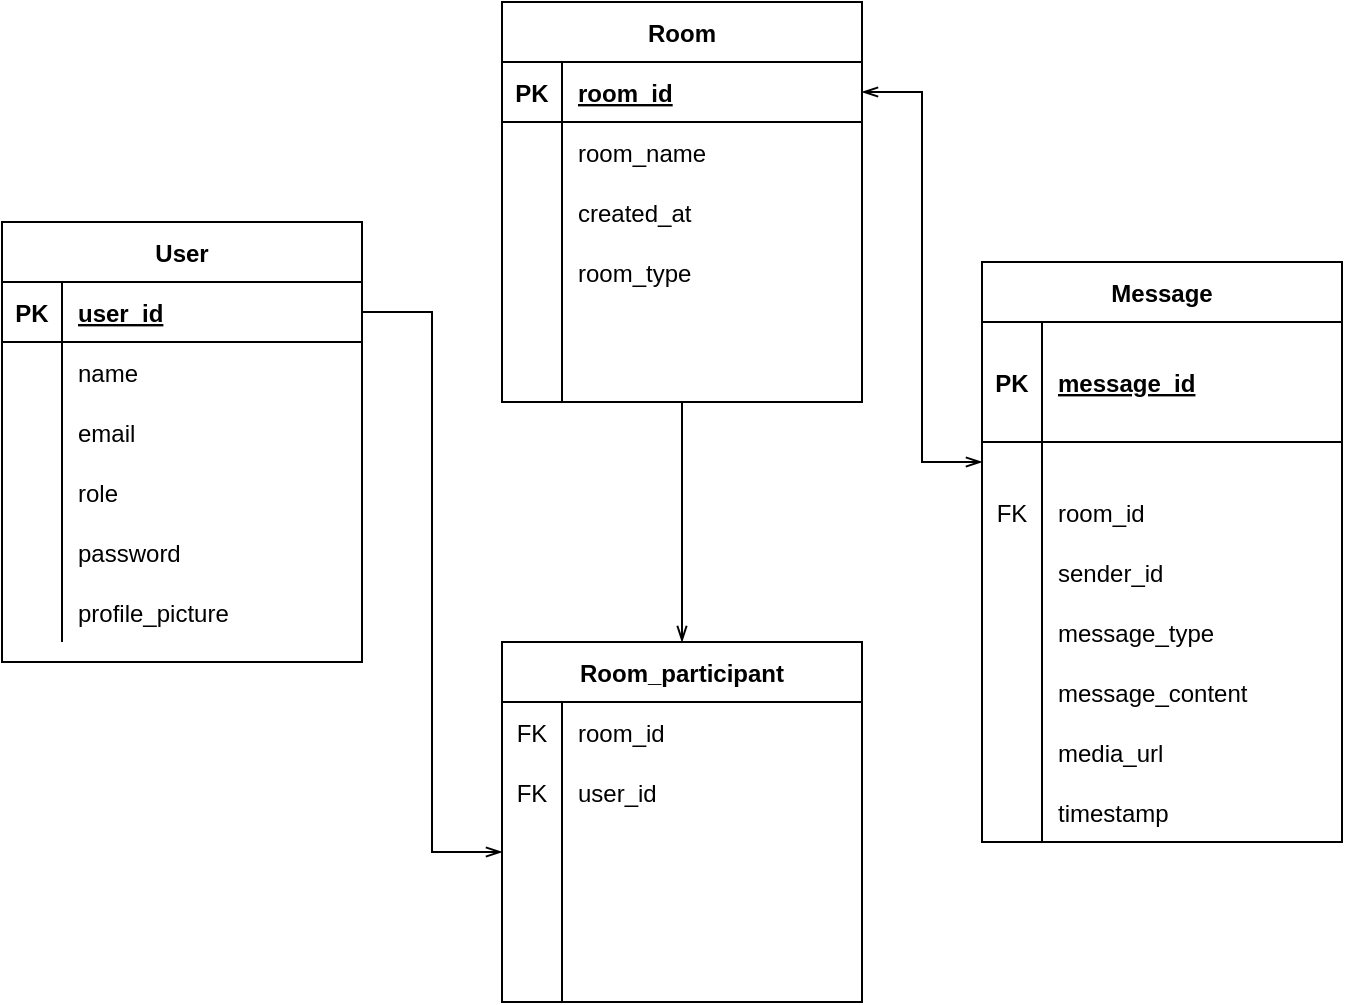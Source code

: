 <mxfile version="13.9.9" type="device"><diagram id="R2lEEEUBdFMjLlhIrx00" name="Page-1"><mxGraphModel dx="1108" dy="510" grid="1" gridSize="10" guides="1" tooltips="1" connect="1" arrows="1" fold="1" page="1" pageScale="1" pageWidth="850" pageHeight="1100" math="0" shadow="0" extFonts="Permanent Marker^https://fonts.googleapis.com/css?family=Permanent+Marker"><root><mxCell id="0"/><mxCell id="1" parent="0"/><mxCell id="KGHIGpcKsWiMoojs8dE8-1" value="User" style="shape=table;startSize=30;container=1;collapsible=1;childLayout=tableLayout;fixedRows=1;rowLines=0;fontStyle=1;align=center;resizeLast=1;" vertex="1" parent="1"><mxGeometry x="140" y="140" width="180" height="220" as="geometry"/></mxCell><mxCell id="KGHIGpcKsWiMoojs8dE8-2" value="" style="shape=partialRectangle;collapsible=0;dropTarget=0;pointerEvents=0;fillColor=none;top=0;left=0;bottom=1;right=0;points=[[0,0.5],[1,0.5]];portConstraint=eastwest;" vertex="1" parent="KGHIGpcKsWiMoojs8dE8-1"><mxGeometry y="30" width="180" height="30" as="geometry"/></mxCell><mxCell id="KGHIGpcKsWiMoojs8dE8-3" value="PK" style="shape=partialRectangle;connectable=0;fillColor=none;top=0;left=0;bottom=0;right=0;fontStyle=1;overflow=hidden;" vertex="1" parent="KGHIGpcKsWiMoojs8dE8-2"><mxGeometry width="30" height="30" as="geometry"/></mxCell><mxCell id="KGHIGpcKsWiMoojs8dE8-4" value="user_id" style="shape=partialRectangle;connectable=0;fillColor=none;top=0;left=0;bottom=0;right=0;align=left;spacingLeft=6;fontStyle=5;overflow=hidden;" vertex="1" parent="KGHIGpcKsWiMoojs8dE8-2"><mxGeometry x="30" width="150" height="30" as="geometry"/></mxCell><mxCell id="KGHIGpcKsWiMoojs8dE8-5" value="" style="shape=partialRectangle;collapsible=0;dropTarget=0;pointerEvents=0;fillColor=none;top=0;left=0;bottom=0;right=0;points=[[0,0.5],[1,0.5]];portConstraint=eastwest;" vertex="1" parent="KGHIGpcKsWiMoojs8dE8-1"><mxGeometry y="60" width="180" height="30" as="geometry"/></mxCell><mxCell id="KGHIGpcKsWiMoojs8dE8-6" value="" style="shape=partialRectangle;connectable=0;fillColor=none;top=0;left=0;bottom=0;right=0;editable=1;overflow=hidden;" vertex="1" parent="KGHIGpcKsWiMoojs8dE8-5"><mxGeometry width="30" height="30" as="geometry"/></mxCell><mxCell id="KGHIGpcKsWiMoojs8dE8-7" value="name" style="shape=partialRectangle;connectable=0;fillColor=none;top=0;left=0;bottom=0;right=0;align=left;spacingLeft=6;overflow=hidden;" vertex="1" parent="KGHIGpcKsWiMoojs8dE8-5"><mxGeometry x="30" width="150" height="30" as="geometry"/></mxCell><mxCell id="KGHIGpcKsWiMoojs8dE8-8" value="" style="shape=partialRectangle;collapsible=0;dropTarget=0;pointerEvents=0;fillColor=none;top=0;left=0;bottom=0;right=0;points=[[0,0.5],[1,0.5]];portConstraint=eastwest;" vertex="1" parent="KGHIGpcKsWiMoojs8dE8-1"><mxGeometry y="90" width="180" height="30" as="geometry"/></mxCell><mxCell id="KGHIGpcKsWiMoojs8dE8-9" value="" style="shape=partialRectangle;connectable=0;fillColor=none;top=0;left=0;bottom=0;right=0;editable=1;overflow=hidden;" vertex="1" parent="KGHIGpcKsWiMoojs8dE8-8"><mxGeometry width="30" height="30" as="geometry"/></mxCell><mxCell id="KGHIGpcKsWiMoojs8dE8-10" value="email" style="shape=partialRectangle;connectable=0;fillColor=none;top=0;left=0;bottom=0;right=0;align=left;spacingLeft=6;overflow=hidden;" vertex="1" parent="KGHIGpcKsWiMoojs8dE8-8"><mxGeometry x="30" width="150" height="30" as="geometry"/></mxCell><mxCell id="KGHIGpcKsWiMoojs8dE8-11" value="" style="shape=partialRectangle;collapsible=0;dropTarget=0;pointerEvents=0;fillColor=none;top=0;left=0;bottom=0;right=0;points=[[0,0.5],[1,0.5]];portConstraint=eastwest;" vertex="1" parent="KGHIGpcKsWiMoojs8dE8-1"><mxGeometry y="120" width="180" height="30" as="geometry"/></mxCell><mxCell id="KGHIGpcKsWiMoojs8dE8-12" value="" style="shape=partialRectangle;connectable=0;fillColor=none;top=0;left=0;bottom=0;right=0;editable=1;overflow=hidden;" vertex="1" parent="KGHIGpcKsWiMoojs8dE8-11"><mxGeometry width="30" height="30" as="geometry"/></mxCell><mxCell id="KGHIGpcKsWiMoojs8dE8-13" value="role" style="shape=partialRectangle;connectable=0;fillColor=none;top=0;left=0;bottom=0;right=0;align=left;spacingLeft=6;overflow=hidden;" vertex="1" parent="KGHIGpcKsWiMoojs8dE8-11"><mxGeometry x="30" width="150" height="30" as="geometry"/></mxCell><mxCell id="KGHIGpcKsWiMoojs8dE8-82" value="" style="shape=partialRectangle;collapsible=0;dropTarget=0;pointerEvents=0;fillColor=none;top=0;left=0;bottom=0;right=0;points=[[0,0.5],[1,0.5]];portConstraint=eastwest;" vertex="1" parent="KGHIGpcKsWiMoojs8dE8-1"><mxGeometry y="150" width="180" height="30" as="geometry"/></mxCell><mxCell id="KGHIGpcKsWiMoojs8dE8-83" value="" style="shape=partialRectangle;connectable=0;fillColor=none;top=0;left=0;bottom=0;right=0;editable=1;overflow=hidden;" vertex="1" parent="KGHIGpcKsWiMoojs8dE8-82"><mxGeometry width="30" height="30" as="geometry"/></mxCell><mxCell id="KGHIGpcKsWiMoojs8dE8-84" value="password" style="shape=partialRectangle;connectable=0;fillColor=none;top=0;left=0;bottom=0;right=0;align=left;spacingLeft=6;overflow=hidden;" vertex="1" parent="KGHIGpcKsWiMoojs8dE8-82"><mxGeometry x="30" width="150" height="30" as="geometry"/></mxCell><mxCell id="KGHIGpcKsWiMoojs8dE8-86" value="" style="shape=partialRectangle;collapsible=0;dropTarget=0;pointerEvents=0;fillColor=none;top=0;left=0;bottom=0;right=0;points=[[0,0.5],[1,0.5]];portConstraint=eastwest;" vertex="1" parent="KGHIGpcKsWiMoojs8dE8-1"><mxGeometry y="180" width="180" height="30" as="geometry"/></mxCell><mxCell id="KGHIGpcKsWiMoojs8dE8-87" value="" style="shape=partialRectangle;connectable=0;fillColor=none;top=0;left=0;bottom=0;right=0;editable=1;overflow=hidden;" vertex="1" parent="KGHIGpcKsWiMoojs8dE8-86"><mxGeometry width="30" height="30" as="geometry"/></mxCell><mxCell id="KGHIGpcKsWiMoojs8dE8-88" value="profile_picture" style="shape=partialRectangle;connectable=0;fillColor=none;top=0;left=0;bottom=0;right=0;align=left;spacingLeft=6;overflow=hidden;" vertex="1" parent="KGHIGpcKsWiMoojs8dE8-86"><mxGeometry x="30" width="150" height="30" as="geometry"/></mxCell><mxCell id="KGHIGpcKsWiMoojs8dE8-116" style="edgeStyle=orthogonalEdgeStyle;rounded=0;orthogonalLoop=1;jettySize=auto;html=1;entryX=0.5;entryY=0;entryDx=0;entryDy=0;endArrow=openThin;endFill=0;" edge="1" parent="1" source="KGHIGpcKsWiMoojs8dE8-14" target="KGHIGpcKsWiMoojs8dE8-40"><mxGeometry relative="1" as="geometry"/></mxCell><mxCell id="KGHIGpcKsWiMoojs8dE8-14" value="Room" style="shape=table;startSize=30;container=1;collapsible=1;childLayout=tableLayout;fixedRows=1;rowLines=0;fontStyle=1;align=center;resizeLast=1;" vertex="1" parent="1"><mxGeometry x="390" y="30" width="180" height="200" as="geometry"/></mxCell><mxCell id="KGHIGpcKsWiMoojs8dE8-15" value="" style="shape=partialRectangle;collapsible=0;dropTarget=0;pointerEvents=0;fillColor=none;top=0;left=0;bottom=1;right=0;points=[[0,0.5],[1,0.5]];portConstraint=eastwest;" vertex="1" parent="KGHIGpcKsWiMoojs8dE8-14"><mxGeometry y="30" width="180" height="30" as="geometry"/></mxCell><mxCell id="KGHIGpcKsWiMoojs8dE8-16" value="PK" style="shape=partialRectangle;connectable=0;fillColor=none;top=0;left=0;bottom=0;right=0;fontStyle=1;overflow=hidden;" vertex="1" parent="KGHIGpcKsWiMoojs8dE8-15"><mxGeometry width="30" height="30" as="geometry"/></mxCell><mxCell id="KGHIGpcKsWiMoojs8dE8-17" value="room_id" style="shape=partialRectangle;connectable=0;fillColor=none;top=0;left=0;bottom=0;right=0;align=left;spacingLeft=6;fontStyle=5;overflow=hidden;" vertex="1" parent="KGHIGpcKsWiMoojs8dE8-15"><mxGeometry x="30" width="150" height="30" as="geometry"/></mxCell><mxCell id="KGHIGpcKsWiMoojs8dE8-18" value="" style="shape=partialRectangle;collapsible=0;dropTarget=0;pointerEvents=0;fillColor=none;top=0;left=0;bottom=0;right=0;points=[[0,0.5],[1,0.5]];portConstraint=eastwest;" vertex="1" parent="KGHIGpcKsWiMoojs8dE8-14"><mxGeometry y="60" width="180" height="30" as="geometry"/></mxCell><mxCell id="KGHIGpcKsWiMoojs8dE8-19" value="" style="shape=partialRectangle;connectable=0;fillColor=none;top=0;left=0;bottom=0;right=0;editable=1;overflow=hidden;" vertex="1" parent="KGHIGpcKsWiMoojs8dE8-18"><mxGeometry width="30" height="30" as="geometry"/></mxCell><mxCell id="KGHIGpcKsWiMoojs8dE8-20" value="room_name" style="shape=partialRectangle;connectable=0;fillColor=none;top=0;left=0;bottom=0;right=0;align=left;spacingLeft=6;overflow=hidden;" vertex="1" parent="KGHIGpcKsWiMoojs8dE8-18"><mxGeometry x="30" width="150" height="30" as="geometry"/></mxCell><mxCell id="KGHIGpcKsWiMoojs8dE8-74" value="" style="shape=partialRectangle;collapsible=0;dropTarget=0;pointerEvents=0;fillColor=none;top=0;left=0;bottom=0;right=0;points=[[0,0.5],[1,0.5]];portConstraint=eastwest;" vertex="1" parent="KGHIGpcKsWiMoojs8dE8-14"><mxGeometry y="90" width="180" height="30" as="geometry"/></mxCell><mxCell id="KGHIGpcKsWiMoojs8dE8-75" value="" style="shape=partialRectangle;connectable=0;fillColor=none;top=0;left=0;bottom=0;right=0;editable=1;overflow=hidden;" vertex="1" parent="KGHIGpcKsWiMoojs8dE8-74"><mxGeometry width="30" height="30" as="geometry"/></mxCell><mxCell id="KGHIGpcKsWiMoojs8dE8-76" value="created_at" style="shape=partialRectangle;connectable=0;fillColor=none;top=0;left=0;bottom=0;right=0;align=left;spacingLeft=6;overflow=hidden;" vertex="1" parent="KGHIGpcKsWiMoojs8dE8-74"><mxGeometry x="30" width="150" height="30" as="geometry"/></mxCell><mxCell id="KGHIGpcKsWiMoojs8dE8-90" value="" style="shape=partialRectangle;collapsible=0;dropTarget=0;pointerEvents=0;fillColor=none;top=0;left=0;bottom=0;right=0;points=[[0,0.5],[1,0.5]];portConstraint=eastwest;" vertex="1" parent="KGHIGpcKsWiMoojs8dE8-14"><mxGeometry y="120" width="180" height="30" as="geometry"/></mxCell><mxCell id="KGHIGpcKsWiMoojs8dE8-91" value="" style="shape=partialRectangle;connectable=0;fillColor=none;top=0;left=0;bottom=0;right=0;editable=1;overflow=hidden;" vertex="1" parent="KGHIGpcKsWiMoojs8dE8-90"><mxGeometry width="30" height="30" as="geometry"/></mxCell><mxCell id="KGHIGpcKsWiMoojs8dE8-92" value="room_type" style="shape=partialRectangle;connectable=0;fillColor=none;top=0;left=0;bottom=0;right=0;align=left;spacingLeft=6;overflow=hidden;" vertex="1" parent="KGHIGpcKsWiMoojs8dE8-90"><mxGeometry x="30" width="150" height="30" as="geometry"/></mxCell><mxCell id="KGHIGpcKsWiMoojs8dE8-21" value="" style="shape=partialRectangle;collapsible=0;dropTarget=0;pointerEvents=0;fillColor=none;top=0;left=0;bottom=0;right=0;points=[[0,0.5],[1,0.5]];portConstraint=eastwest;" vertex="1" parent="KGHIGpcKsWiMoojs8dE8-14"><mxGeometry y="150" width="180" height="30" as="geometry"/></mxCell><mxCell id="KGHIGpcKsWiMoojs8dE8-22" value="" style="shape=partialRectangle;connectable=0;fillColor=none;top=0;left=0;bottom=0;right=0;editable=1;overflow=hidden;" vertex="1" parent="KGHIGpcKsWiMoojs8dE8-21"><mxGeometry width="30" height="30" as="geometry"/></mxCell><mxCell id="KGHIGpcKsWiMoojs8dE8-23" value="" style="shape=partialRectangle;connectable=0;fillColor=none;top=0;left=0;bottom=0;right=0;align=left;spacingLeft=6;overflow=hidden;" vertex="1" parent="KGHIGpcKsWiMoojs8dE8-21"><mxGeometry x="30" width="150" height="30" as="geometry"/></mxCell><mxCell id="KGHIGpcKsWiMoojs8dE8-24" value="" style="shape=partialRectangle;collapsible=0;dropTarget=0;pointerEvents=0;fillColor=none;top=0;left=0;bottom=0;right=0;points=[[0,0.5],[1,0.5]];portConstraint=eastwest;" vertex="1" parent="KGHIGpcKsWiMoojs8dE8-14"><mxGeometry y="180" width="180" height="20" as="geometry"/></mxCell><mxCell id="KGHIGpcKsWiMoojs8dE8-25" value="" style="shape=partialRectangle;connectable=0;fillColor=none;top=0;left=0;bottom=0;right=0;editable=1;overflow=hidden;" vertex="1" parent="KGHIGpcKsWiMoojs8dE8-24"><mxGeometry width="30" height="20" as="geometry"/></mxCell><mxCell id="KGHIGpcKsWiMoojs8dE8-26" value="" style="shape=partialRectangle;connectable=0;fillColor=none;top=0;left=0;bottom=0;right=0;align=left;spacingLeft=6;overflow=hidden;" vertex="1" parent="KGHIGpcKsWiMoojs8dE8-24"><mxGeometry x="30" width="150" height="20" as="geometry"/></mxCell><mxCell id="KGHIGpcKsWiMoojs8dE8-27" value="Message" style="shape=table;startSize=30;container=1;collapsible=1;childLayout=tableLayout;fixedRows=1;rowLines=0;fontStyle=1;align=center;resizeLast=1;" vertex="1" parent="1"><mxGeometry x="630" y="160" width="180" height="290" as="geometry"/></mxCell><mxCell id="KGHIGpcKsWiMoojs8dE8-28" value="" style="shape=partialRectangle;collapsible=0;dropTarget=0;pointerEvents=0;fillColor=none;top=0;left=0;bottom=1;right=0;points=[[0,0.5],[1,0.5]];portConstraint=eastwest;" vertex="1" parent="KGHIGpcKsWiMoojs8dE8-27"><mxGeometry y="30" width="180" height="60" as="geometry"/></mxCell><mxCell id="KGHIGpcKsWiMoojs8dE8-29" value="PK" style="shape=partialRectangle;connectable=0;fillColor=none;top=0;left=0;bottom=0;right=0;fontStyle=1;overflow=hidden;" vertex="1" parent="KGHIGpcKsWiMoojs8dE8-28"><mxGeometry width="30" height="60" as="geometry"/></mxCell><mxCell id="KGHIGpcKsWiMoojs8dE8-30" value="message_id" style="shape=partialRectangle;connectable=0;fillColor=none;top=0;left=0;bottom=0;right=0;align=left;spacingLeft=6;fontStyle=5;overflow=hidden;" vertex="1" parent="KGHIGpcKsWiMoojs8dE8-28"><mxGeometry x="30" width="150" height="60" as="geometry"/></mxCell><mxCell id="KGHIGpcKsWiMoojs8dE8-31" value="" style="shape=partialRectangle;collapsible=0;dropTarget=0;pointerEvents=0;fillColor=none;top=0;left=0;bottom=0;right=0;points=[[0,0.5],[1,0.5]];portConstraint=eastwest;" vertex="1" parent="KGHIGpcKsWiMoojs8dE8-27"><mxGeometry y="90" width="180" height="20" as="geometry"/></mxCell><mxCell id="KGHIGpcKsWiMoojs8dE8-32" value="" style="shape=partialRectangle;connectable=0;fillColor=none;top=0;left=0;bottom=0;right=0;editable=1;overflow=hidden;" vertex="1" parent="KGHIGpcKsWiMoojs8dE8-31"><mxGeometry width="30" height="20" as="geometry"/></mxCell><mxCell id="KGHIGpcKsWiMoojs8dE8-33" value="" style="shape=partialRectangle;connectable=0;fillColor=none;top=0;left=0;bottom=0;right=0;align=left;spacingLeft=6;overflow=hidden;" vertex="1" parent="KGHIGpcKsWiMoojs8dE8-31"><mxGeometry x="30" width="150" height="20" as="geometry"/></mxCell><mxCell id="KGHIGpcKsWiMoojs8dE8-112" value="" style="shape=partialRectangle;collapsible=0;dropTarget=0;pointerEvents=0;fillColor=none;top=0;left=0;bottom=0;right=0;points=[[0,0.5],[1,0.5]];portConstraint=eastwest;" vertex="1" parent="KGHIGpcKsWiMoojs8dE8-27"><mxGeometry y="110" width="180" height="30" as="geometry"/></mxCell><mxCell id="KGHIGpcKsWiMoojs8dE8-113" value="FK" style="shape=partialRectangle;connectable=0;fillColor=none;top=0;left=0;bottom=0;right=0;fontStyle=0;overflow=hidden;" vertex="1" parent="KGHIGpcKsWiMoojs8dE8-112"><mxGeometry width="30" height="30" as="geometry"/></mxCell><mxCell id="KGHIGpcKsWiMoojs8dE8-114" value="room_id" style="shape=partialRectangle;connectable=0;fillColor=none;top=0;left=0;bottom=0;right=0;align=left;spacingLeft=6;fontStyle=0;overflow=hidden;" vertex="1" parent="KGHIGpcKsWiMoojs8dE8-112"><mxGeometry x="30" width="150" height="30" as="geometry"/></mxCell><mxCell id="KGHIGpcKsWiMoojs8dE8-34" value="" style="shape=partialRectangle;collapsible=0;dropTarget=0;pointerEvents=0;fillColor=none;top=0;left=0;bottom=0;right=0;points=[[0,0.5],[1,0.5]];portConstraint=eastwest;" vertex="1" parent="KGHIGpcKsWiMoojs8dE8-27"><mxGeometry y="140" width="180" height="30" as="geometry"/></mxCell><mxCell id="KGHIGpcKsWiMoojs8dE8-35" value="" style="shape=partialRectangle;connectable=0;fillColor=none;top=0;left=0;bottom=0;right=0;editable=1;overflow=hidden;" vertex="1" parent="KGHIGpcKsWiMoojs8dE8-34"><mxGeometry width="30" height="30" as="geometry"/></mxCell><mxCell id="KGHIGpcKsWiMoojs8dE8-36" value="sender_id" style="shape=partialRectangle;connectable=0;fillColor=none;top=0;left=0;bottom=0;right=0;align=left;spacingLeft=6;overflow=hidden;" vertex="1" parent="KGHIGpcKsWiMoojs8dE8-34"><mxGeometry x="30" width="150" height="30" as="geometry"/></mxCell><mxCell id="KGHIGpcKsWiMoojs8dE8-37" value="" style="shape=partialRectangle;collapsible=0;dropTarget=0;pointerEvents=0;fillColor=none;top=0;left=0;bottom=0;right=0;points=[[0,0.5],[1,0.5]];portConstraint=eastwest;" vertex="1" parent="KGHIGpcKsWiMoojs8dE8-27"><mxGeometry y="170" width="180" height="30" as="geometry"/></mxCell><mxCell id="KGHIGpcKsWiMoojs8dE8-38" value="" style="shape=partialRectangle;connectable=0;fillColor=none;top=0;left=0;bottom=0;right=0;editable=1;overflow=hidden;" vertex="1" parent="KGHIGpcKsWiMoojs8dE8-37"><mxGeometry width="30" height="30" as="geometry"/></mxCell><mxCell id="KGHIGpcKsWiMoojs8dE8-39" value="message_type" style="shape=partialRectangle;connectable=0;fillColor=none;top=0;left=0;bottom=0;right=0;align=left;spacingLeft=6;overflow=hidden;" vertex="1" parent="KGHIGpcKsWiMoojs8dE8-37"><mxGeometry x="30" width="150" height="30" as="geometry"/></mxCell><mxCell id="KGHIGpcKsWiMoojs8dE8-68" value="" style="shape=partialRectangle;collapsible=0;dropTarget=0;pointerEvents=0;fillColor=none;top=0;left=0;bottom=0;right=0;points=[[0,0.5],[1,0.5]];portConstraint=eastwest;" vertex="1" parent="KGHIGpcKsWiMoojs8dE8-27"><mxGeometry y="200" width="180" height="30" as="geometry"/></mxCell><mxCell id="KGHIGpcKsWiMoojs8dE8-69" value="" style="shape=partialRectangle;connectable=0;fillColor=none;top=0;left=0;bottom=0;right=0;editable=1;overflow=hidden;" vertex="1" parent="KGHIGpcKsWiMoojs8dE8-68"><mxGeometry width="30" height="30" as="geometry"/></mxCell><mxCell id="KGHIGpcKsWiMoojs8dE8-70" value="message_content" style="shape=partialRectangle;connectable=0;fillColor=none;top=0;left=0;bottom=0;right=0;align=left;spacingLeft=6;overflow=hidden;" vertex="1" parent="KGHIGpcKsWiMoojs8dE8-68"><mxGeometry x="30" width="150" height="30" as="geometry"/></mxCell><mxCell id="KGHIGpcKsWiMoojs8dE8-94" value="" style="shape=partialRectangle;collapsible=0;dropTarget=0;pointerEvents=0;fillColor=none;top=0;left=0;bottom=0;right=0;points=[[0,0.5],[1,0.5]];portConstraint=eastwest;" vertex="1" parent="KGHIGpcKsWiMoojs8dE8-27"><mxGeometry y="230" width="180" height="30" as="geometry"/></mxCell><mxCell id="KGHIGpcKsWiMoojs8dE8-95" value="" style="shape=partialRectangle;connectable=0;fillColor=none;top=0;left=0;bottom=0;right=0;editable=1;overflow=hidden;" vertex="1" parent="KGHIGpcKsWiMoojs8dE8-94"><mxGeometry width="30" height="30" as="geometry"/></mxCell><mxCell id="KGHIGpcKsWiMoojs8dE8-96" value="media_url" style="shape=partialRectangle;connectable=0;fillColor=none;top=0;left=0;bottom=0;right=0;align=left;spacingLeft=6;overflow=hidden;" vertex="1" parent="KGHIGpcKsWiMoojs8dE8-94"><mxGeometry x="30" width="150" height="30" as="geometry"/></mxCell><mxCell id="KGHIGpcKsWiMoojs8dE8-71" value="" style="shape=partialRectangle;collapsible=0;dropTarget=0;pointerEvents=0;fillColor=none;top=0;left=0;bottom=0;right=0;points=[[0,0.5],[1,0.5]];portConstraint=eastwest;" vertex="1" parent="KGHIGpcKsWiMoojs8dE8-27"><mxGeometry y="260" width="180" height="30" as="geometry"/></mxCell><mxCell id="KGHIGpcKsWiMoojs8dE8-72" value="" style="shape=partialRectangle;connectable=0;fillColor=none;top=0;left=0;bottom=0;right=0;editable=1;overflow=hidden;" vertex="1" parent="KGHIGpcKsWiMoojs8dE8-71"><mxGeometry width="30" height="30" as="geometry"/></mxCell><mxCell id="KGHIGpcKsWiMoojs8dE8-73" value="timestamp" style="shape=partialRectangle;connectable=0;fillColor=none;top=0;left=0;bottom=0;right=0;align=left;spacingLeft=6;overflow=hidden;" vertex="1" parent="KGHIGpcKsWiMoojs8dE8-71"><mxGeometry x="30" width="150" height="30" as="geometry"/></mxCell><mxCell id="KGHIGpcKsWiMoojs8dE8-40" value="Room_participant" style="shape=table;startSize=30;container=1;collapsible=1;childLayout=tableLayout;fixedRows=1;rowLines=0;fontStyle=1;align=center;resizeLast=1;" vertex="1" parent="1"><mxGeometry x="390" y="350" width="180" height="180" as="geometry"/></mxCell><mxCell id="KGHIGpcKsWiMoojs8dE8-107" value="" style="shape=partialRectangle;collapsible=0;dropTarget=0;pointerEvents=0;fillColor=none;top=0;left=0;bottom=0;right=0;points=[[0,0.5],[1,0.5]];portConstraint=eastwest;" vertex="1" parent="KGHIGpcKsWiMoojs8dE8-40"><mxGeometry y="30" width="180" height="30" as="geometry"/></mxCell><mxCell id="KGHIGpcKsWiMoojs8dE8-108" value="FK" style="shape=partialRectangle;connectable=0;fillColor=none;top=0;left=0;bottom=0;right=0;fontStyle=0;overflow=hidden;" vertex="1" parent="KGHIGpcKsWiMoojs8dE8-107"><mxGeometry width="30" height="30" as="geometry"/></mxCell><mxCell id="KGHIGpcKsWiMoojs8dE8-109" value="room_id" style="shape=partialRectangle;connectable=0;fillColor=none;top=0;left=0;bottom=0;right=0;align=left;spacingLeft=6;fontStyle=0;overflow=hidden;" vertex="1" parent="KGHIGpcKsWiMoojs8dE8-107"><mxGeometry x="30" width="150" height="30" as="geometry"/></mxCell><mxCell id="KGHIGpcKsWiMoojs8dE8-103" value="" style="shape=partialRectangle;collapsible=0;dropTarget=0;pointerEvents=0;fillColor=none;top=0;left=0;bottom=0;right=0;points=[[0,0.5],[1,0.5]];portConstraint=eastwest;" vertex="1" parent="KGHIGpcKsWiMoojs8dE8-40"><mxGeometry y="60" width="180" height="30" as="geometry"/></mxCell><mxCell id="KGHIGpcKsWiMoojs8dE8-104" value="FK" style="shape=partialRectangle;connectable=0;fillColor=none;top=0;left=0;bottom=0;right=0;fontStyle=0;overflow=hidden;" vertex="1" parent="KGHIGpcKsWiMoojs8dE8-103"><mxGeometry width="30" height="30" as="geometry"/></mxCell><mxCell id="KGHIGpcKsWiMoojs8dE8-105" value="user_id" style="shape=partialRectangle;connectable=0;fillColor=none;top=0;left=0;bottom=0;right=0;align=left;spacingLeft=6;fontStyle=0;overflow=hidden;" vertex="1" parent="KGHIGpcKsWiMoojs8dE8-103"><mxGeometry x="30" width="150" height="30" as="geometry"/></mxCell><mxCell id="KGHIGpcKsWiMoojs8dE8-44" value="" style="shape=partialRectangle;collapsible=0;dropTarget=0;pointerEvents=0;fillColor=none;top=0;left=0;bottom=0;right=0;points=[[0,0.5],[1,0.5]];portConstraint=eastwest;" vertex="1" parent="KGHIGpcKsWiMoojs8dE8-40"><mxGeometry y="90" width="180" height="30" as="geometry"/></mxCell><mxCell id="KGHIGpcKsWiMoojs8dE8-45" value="" style="shape=partialRectangle;connectable=0;fillColor=none;top=0;left=0;bottom=0;right=0;editable=1;overflow=hidden;" vertex="1" parent="KGHIGpcKsWiMoojs8dE8-44"><mxGeometry width="30" height="30" as="geometry"/></mxCell><mxCell id="KGHIGpcKsWiMoojs8dE8-46" value="" style="shape=partialRectangle;connectable=0;fillColor=none;top=0;left=0;bottom=0;right=0;align=left;spacingLeft=6;overflow=hidden;" vertex="1" parent="KGHIGpcKsWiMoojs8dE8-44"><mxGeometry x="30" width="150" height="30" as="geometry"/></mxCell><mxCell id="KGHIGpcKsWiMoojs8dE8-47" value="" style="shape=partialRectangle;collapsible=0;dropTarget=0;pointerEvents=0;fillColor=none;top=0;left=0;bottom=0;right=0;points=[[0,0.5],[1,0.5]];portConstraint=eastwest;" vertex="1" parent="KGHIGpcKsWiMoojs8dE8-40"><mxGeometry y="120" width="180" height="30" as="geometry"/></mxCell><mxCell id="KGHIGpcKsWiMoojs8dE8-48" value="" style="shape=partialRectangle;connectable=0;fillColor=none;top=0;left=0;bottom=0;right=0;editable=1;overflow=hidden;" vertex="1" parent="KGHIGpcKsWiMoojs8dE8-47"><mxGeometry width="30" height="30" as="geometry"/></mxCell><mxCell id="KGHIGpcKsWiMoojs8dE8-49" value="" style="shape=partialRectangle;connectable=0;fillColor=none;top=0;left=0;bottom=0;right=0;align=left;spacingLeft=6;overflow=hidden;" vertex="1" parent="KGHIGpcKsWiMoojs8dE8-47"><mxGeometry x="30" width="150" height="30" as="geometry"/></mxCell><mxCell id="KGHIGpcKsWiMoojs8dE8-50" value="" style="shape=partialRectangle;collapsible=0;dropTarget=0;pointerEvents=0;fillColor=none;top=0;left=0;bottom=0;right=0;points=[[0,0.5],[1,0.5]];portConstraint=eastwest;" vertex="1" parent="KGHIGpcKsWiMoojs8dE8-40"><mxGeometry y="150" width="180" height="30" as="geometry"/></mxCell><mxCell id="KGHIGpcKsWiMoojs8dE8-51" value="" style="shape=partialRectangle;connectable=0;fillColor=none;top=0;left=0;bottom=0;right=0;editable=1;overflow=hidden;" vertex="1" parent="KGHIGpcKsWiMoojs8dE8-50"><mxGeometry width="30" height="30" as="geometry"/></mxCell><mxCell id="KGHIGpcKsWiMoojs8dE8-52" value="" style="shape=partialRectangle;connectable=0;fillColor=none;top=0;left=0;bottom=0;right=0;align=left;spacingLeft=6;overflow=hidden;" vertex="1" parent="KGHIGpcKsWiMoojs8dE8-50"><mxGeometry x="30" width="150" height="30" as="geometry"/></mxCell><mxCell id="KGHIGpcKsWiMoojs8dE8-100" style="edgeStyle=orthogonalEdgeStyle;rounded=0;orthogonalLoop=1;jettySize=auto;html=1;entryX=0;entryY=0.5;entryDx=0;entryDy=0;endArrow=openThin;endFill=0;" edge="1" parent="1" source="KGHIGpcKsWiMoojs8dE8-2" target="KGHIGpcKsWiMoojs8dE8-44"><mxGeometry relative="1" as="geometry"/></mxCell><mxCell id="KGHIGpcKsWiMoojs8dE8-102" style="edgeStyle=orthogonalEdgeStyle;rounded=0;orthogonalLoop=1;jettySize=auto;html=1;entryX=0;entryY=0.5;entryDx=0;entryDy=0;endArrow=openThin;endFill=0;startArrow=openThin;startFill=0;" edge="1" parent="1" source="KGHIGpcKsWiMoojs8dE8-15" target="KGHIGpcKsWiMoojs8dE8-31"><mxGeometry relative="1" as="geometry"/></mxCell></root></mxGraphModel></diagram></mxfile>